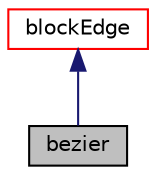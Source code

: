digraph "bezier"
{
  bgcolor="transparent";
  edge [fontname="Helvetica",fontsize="10",labelfontname="Helvetica",labelfontsize="10"];
  node [fontname="Helvetica",fontsize="10",shape=record];
  Node1 [label="bezier",height=0.2,width=0.4,color="black", fillcolor="grey75", style="filled" fontcolor="black"];
  Node2 -> Node1 [dir="back",color="midnightblue",fontsize="10",style="solid",fontname="Helvetica"];
  Node2 [label="blockEdge",height=0.2,width=0.4,color="red",URL="$classFoam_1_1blockEdge.html",tooltip="Define a curved edge that is parameterized for 0&lt;lambda&lt;1 between the start and end point..."];
}
